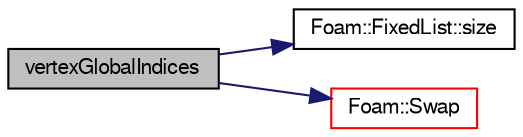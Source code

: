 digraph "vertexGlobalIndices"
{
  bgcolor="transparent";
  edge [fontname="FreeSans",fontsize="10",labelfontname="FreeSans",labelfontsize="10"];
  node [fontname="FreeSans",fontsize="10",shape=record];
  rankdir="LR";
  Node1 [label="vertexGlobalIndices",height=0.2,width=0.4,color="black", fillcolor="grey75", style="filled" fontcolor="black"];
  Node1 -> Node2 [color="midnightblue",fontsize="10",style="solid",fontname="FreeSans"];
  Node2 [label="Foam::FixedList::size",height=0.2,width=0.4,color="black",URL="$a00802.html#a723361dc2020160f5492e8fe2d09fa44",tooltip="Return the number of elements in the FixedList. "];
  Node1 -> Node3 [color="midnightblue",fontsize="10",style="solid",fontname="FreeSans"];
  Node3 [label="Foam::Swap",height=0.2,width=0.4,color="red",URL="$a10237.html#ac6e6a40a7bda559df02d5ab6cc6f7e00"];
}
